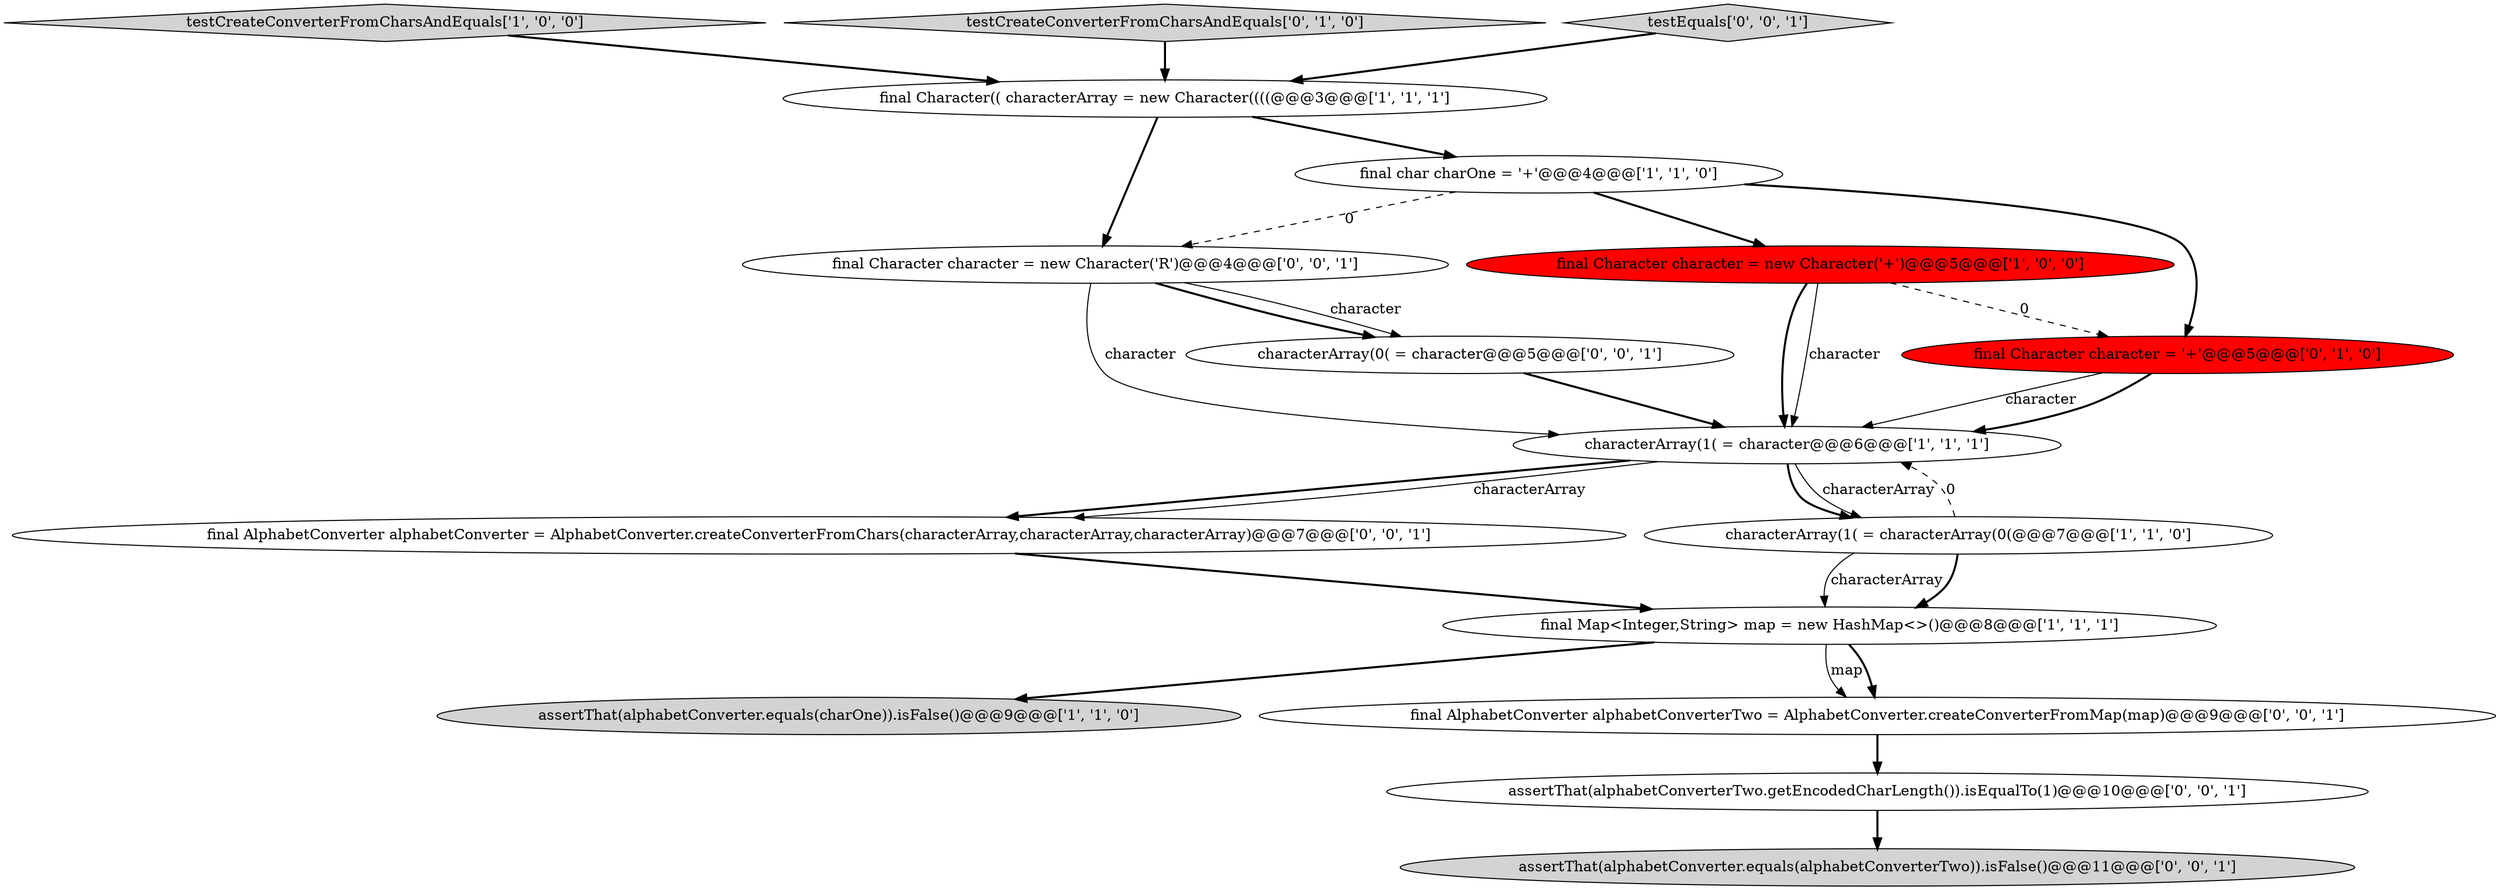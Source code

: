 digraph {
14 [style = filled, label = "assertThat(alphabetConverterTwo.getEncodedCharLength()).isEqualTo(1)@@@10@@@['0', '0', '1']", fillcolor = white, shape = ellipse image = "AAA0AAABBB3BBB"];
5 [style = filled, label = "final Map<Integer,String> map = new HashMap<>()@@@8@@@['1', '1', '1']", fillcolor = white, shape = ellipse image = "AAA0AAABBB1BBB"];
3 [style = filled, label = "characterArray(1( = character@@@6@@@['1', '1', '1']", fillcolor = white, shape = ellipse image = "AAA0AAABBB1BBB"];
7 [style = filled, label = "testCreateConverterFromCharsAndEquals['1', '0', '0']", fillcolor = lightgray, shape = diamond image = "AAA0AAABBB1BBB"];
11 [style = filled, label = "characterArray(0( = character@@@5@@@['0', '0', '1']", fillcolor = white, shape = ellipse image = "AAA0AAABBB3BBB"];
13 [style = filled, label = "final Character character = new Character('R')@@@4@@@['0', '0', '1']", fillcolor = white, shape = ellipse image = "AAA0AAABBB3BBB"];
1 [style = filled, label = "final Character character = new Character('+')@@@5@@@['1', '0', '0']", fillcolor = red, shape = ellipse image = "AAA1AAABBB1BBB"];
8 [style = filled, label = "testCreateConverterFromCharsAndEquals['0', '1', '0']", fillcolor = lightgray, shape = diamond image = "AAA0AAABBB2BBB"];
15 [style = filled, label = "final AlphabetConverter alphabetConverter = AlphabetConverter.createConverterFromChars(characterArray,characterArray,characterArray)@@@7@@@['0', '0', '1']", fillcolor = white, shape = ellipse image = "AAA0AAABBB3BBB"];
0 [style = filled, label = "final Character(( characterArray = new Character((((@@@3@@@['1', '1', '1']", fillcolor = white, shape = ellipse image = "AAA0AAABBB1BBB"];
4 [style = filled, label = "characterArray(1( = characterArray(0(@@@7@@@['1', '1', '0']", fillcolor = white, shape = ellipse image = "AAA0AAABBB1BBB"];
10 [style = filled, label = "assertThat(alphabetConverter.equals(alphabetConverterTwo)).isFalse()@@@11@@@['0', '0', '1']", fillcolor = lightgray, shape = ellipse image = "AAA0AAABBB3BBB"];
6 [style = filled, label = "assertThat(alphabetConverter.equals(charOne)).isFalse()@@@9@@@['1', '1', '0']", fillcolor = lightgray, shape = ellipse image = "AAA0AAABBB1BBB"];
2 [style = filled, label = "final char charOne = '+'@@@4@@@['1', '1', '0']", fillcolor = white, shape = ellipse image = "AAA0AAABBB1BBB"];
9 [style = filled, label = "final Character character = '+'@@@5@@@['0', '1', '0']", fillcolor = red, shape = ellipse image = "AAA1AAABBB2BBB"];
12 [style = filled, label = "final AlphabetConverter alphabetConverterTwo = AlphabetConverter.createConverterFromMap(map)@@@9@@@['0', '0', '1']", fillcolor = white, shape = ellipse image = "AAA0AAABBB3BBB"];
16 [style = filled, label = "testEquals['0', '0', '1']", fillcolor = lightgray, shape = diamond image = "AAA0AAABBB3BBB"];
16->0 [style = bold, label=""];
9->3 [style = solid, label="character"];
0->13 [style = bold, label=""];
2->1 [style = bold, label=""];
0->2 [style = bold, label=""];
4->5 [style = solid, label="characterArray"];
1->3 [style = bold, label=""];
14->10 [style = bold, label=""];
1->9 [style = dashed, label="0"];
7->0 [style = bold, label=""];
3->15 [style = bold, label=""];
2->9 [style = bold, label=""];
5->12 [style = solid, label="map"];
3->4 [style = bold, label=""];
13->11 [style = bold, label=""];
13->3 [style = solid, label="character"];
15->5 [style = bold, label=""];
8->0 [style = bold, label=""];
3->4 [style = solid, label="characterArray"];
5->6 [style = bold, label=""];
3->15 [style = solid, label="characterArray"];
5->12 [style = bold, label=""];
11->3 [style = bold, label=""];
2->13 [style = dashed, label="0"];
12->14 [style = bold, label=""];
4->3 [style = dashed, label="0"];
9->3 [style = bold, label=""];
13->11 [style = solid, label="character"];
4->5 [style = bold, label=""];
1->3 [style = solid, label="character"];
}
